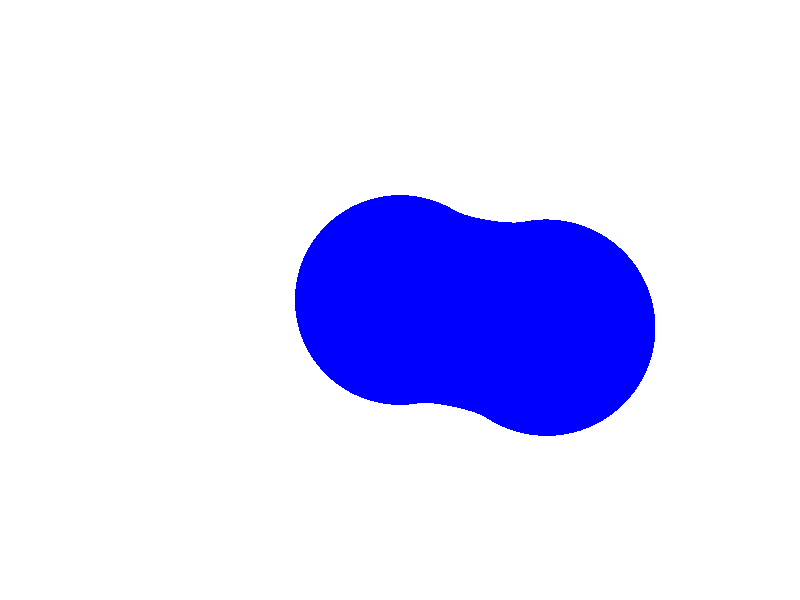 // POV-Ray script for rendering a blob with two overlapping spheres


camera {
    location <3, 5, -8>
    look_at <0, 0, 0>
    angle 30
}

light_source {
    <0, 4, -7.1>
    color <1, 1, 0.4>
    spotlight
    radius 2
    falloff 20
    tightness 13
    point_at <0.5, 0, 0>
  }

background {
    color rgb <1.0, 1.0, 1.0>
}

// Define the blob
blob {
    threshold 0.4

    // Sphere 1
    sphere {
        <0, 0, 0>, 1
        strength 1.5
    }

    // Sphere 2
    sphere {
        <1, 0, 0>, 1
        strength 1.5
    }

    texture {
        pigment { color rgb <0, 0, 1> }  // Red color
    }
    finish {
        ambient 0.1
        diffuse 0.8
        specular 0.4
    }
}
